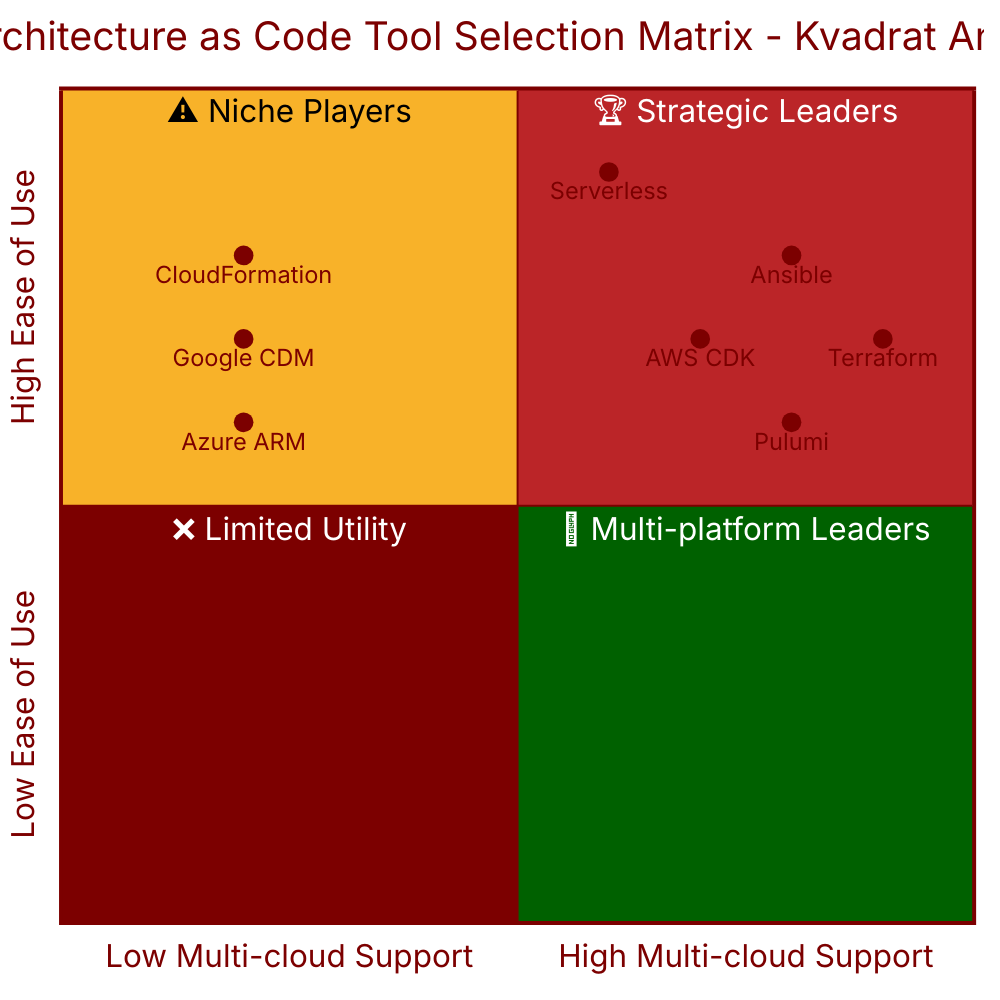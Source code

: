 ---
config:
  theme: 'base'
  themeVariables:
    primaryColor: '#BB2528'
    primaryTextColor: '#fff'
    primaryBorderColor: '#7C0000'
    lineColor: '#F8B229'
    secondaryColor: '#006100'
    tertiaryColor: '#fff'
---
%%{init: {"theme": "base", "themeVariables": {"quadrant1Fill": "#BB2528", "quadrant2Fill": "#F8B229", "quadrant3Fill": "#7C0000", "quadrant4Fill": "#006100", "quadrant1TextFill": "#ffffff", "quadrant2TextFill": "#000000", "quadrant3TextFill": "#ffffff", "quadrant4TextFill": "#ffffff", "primaryColor": "#BB2528", "primaryTextColor": "#7C0000", "fontFamily": "Inter"}}}%%
quadrantChart
    title 🛠️ Architecture as Code Tool Selection Matrix - Kvadrat Analys
    x-axis Low Multi-cloud Support --> High Multi-cloud Support
    y-axis Low Ease of Use --> High Ease of Use
    quadrant-1 🏆 Strategic Leaders
    quadrant-2 ⚠️ Niche Players  
    quadrant-3 ❌ Limited Utility
    quadrant-4 🌟 Multi-platform Leaders
    
    Terraform: [0.9, 0.7]
    CloudFormation: [0.2, 0.8]
    Azure ARM: [0.2, 0.6]
    Google CDM: [0.2, 0.7]
    Ansible: [0.8, 0.8]
    Pulumi: [0.8, 0.6]
    AWS CDK: [0.7, 0.7]
    Serverless: [0.6, 0.9]